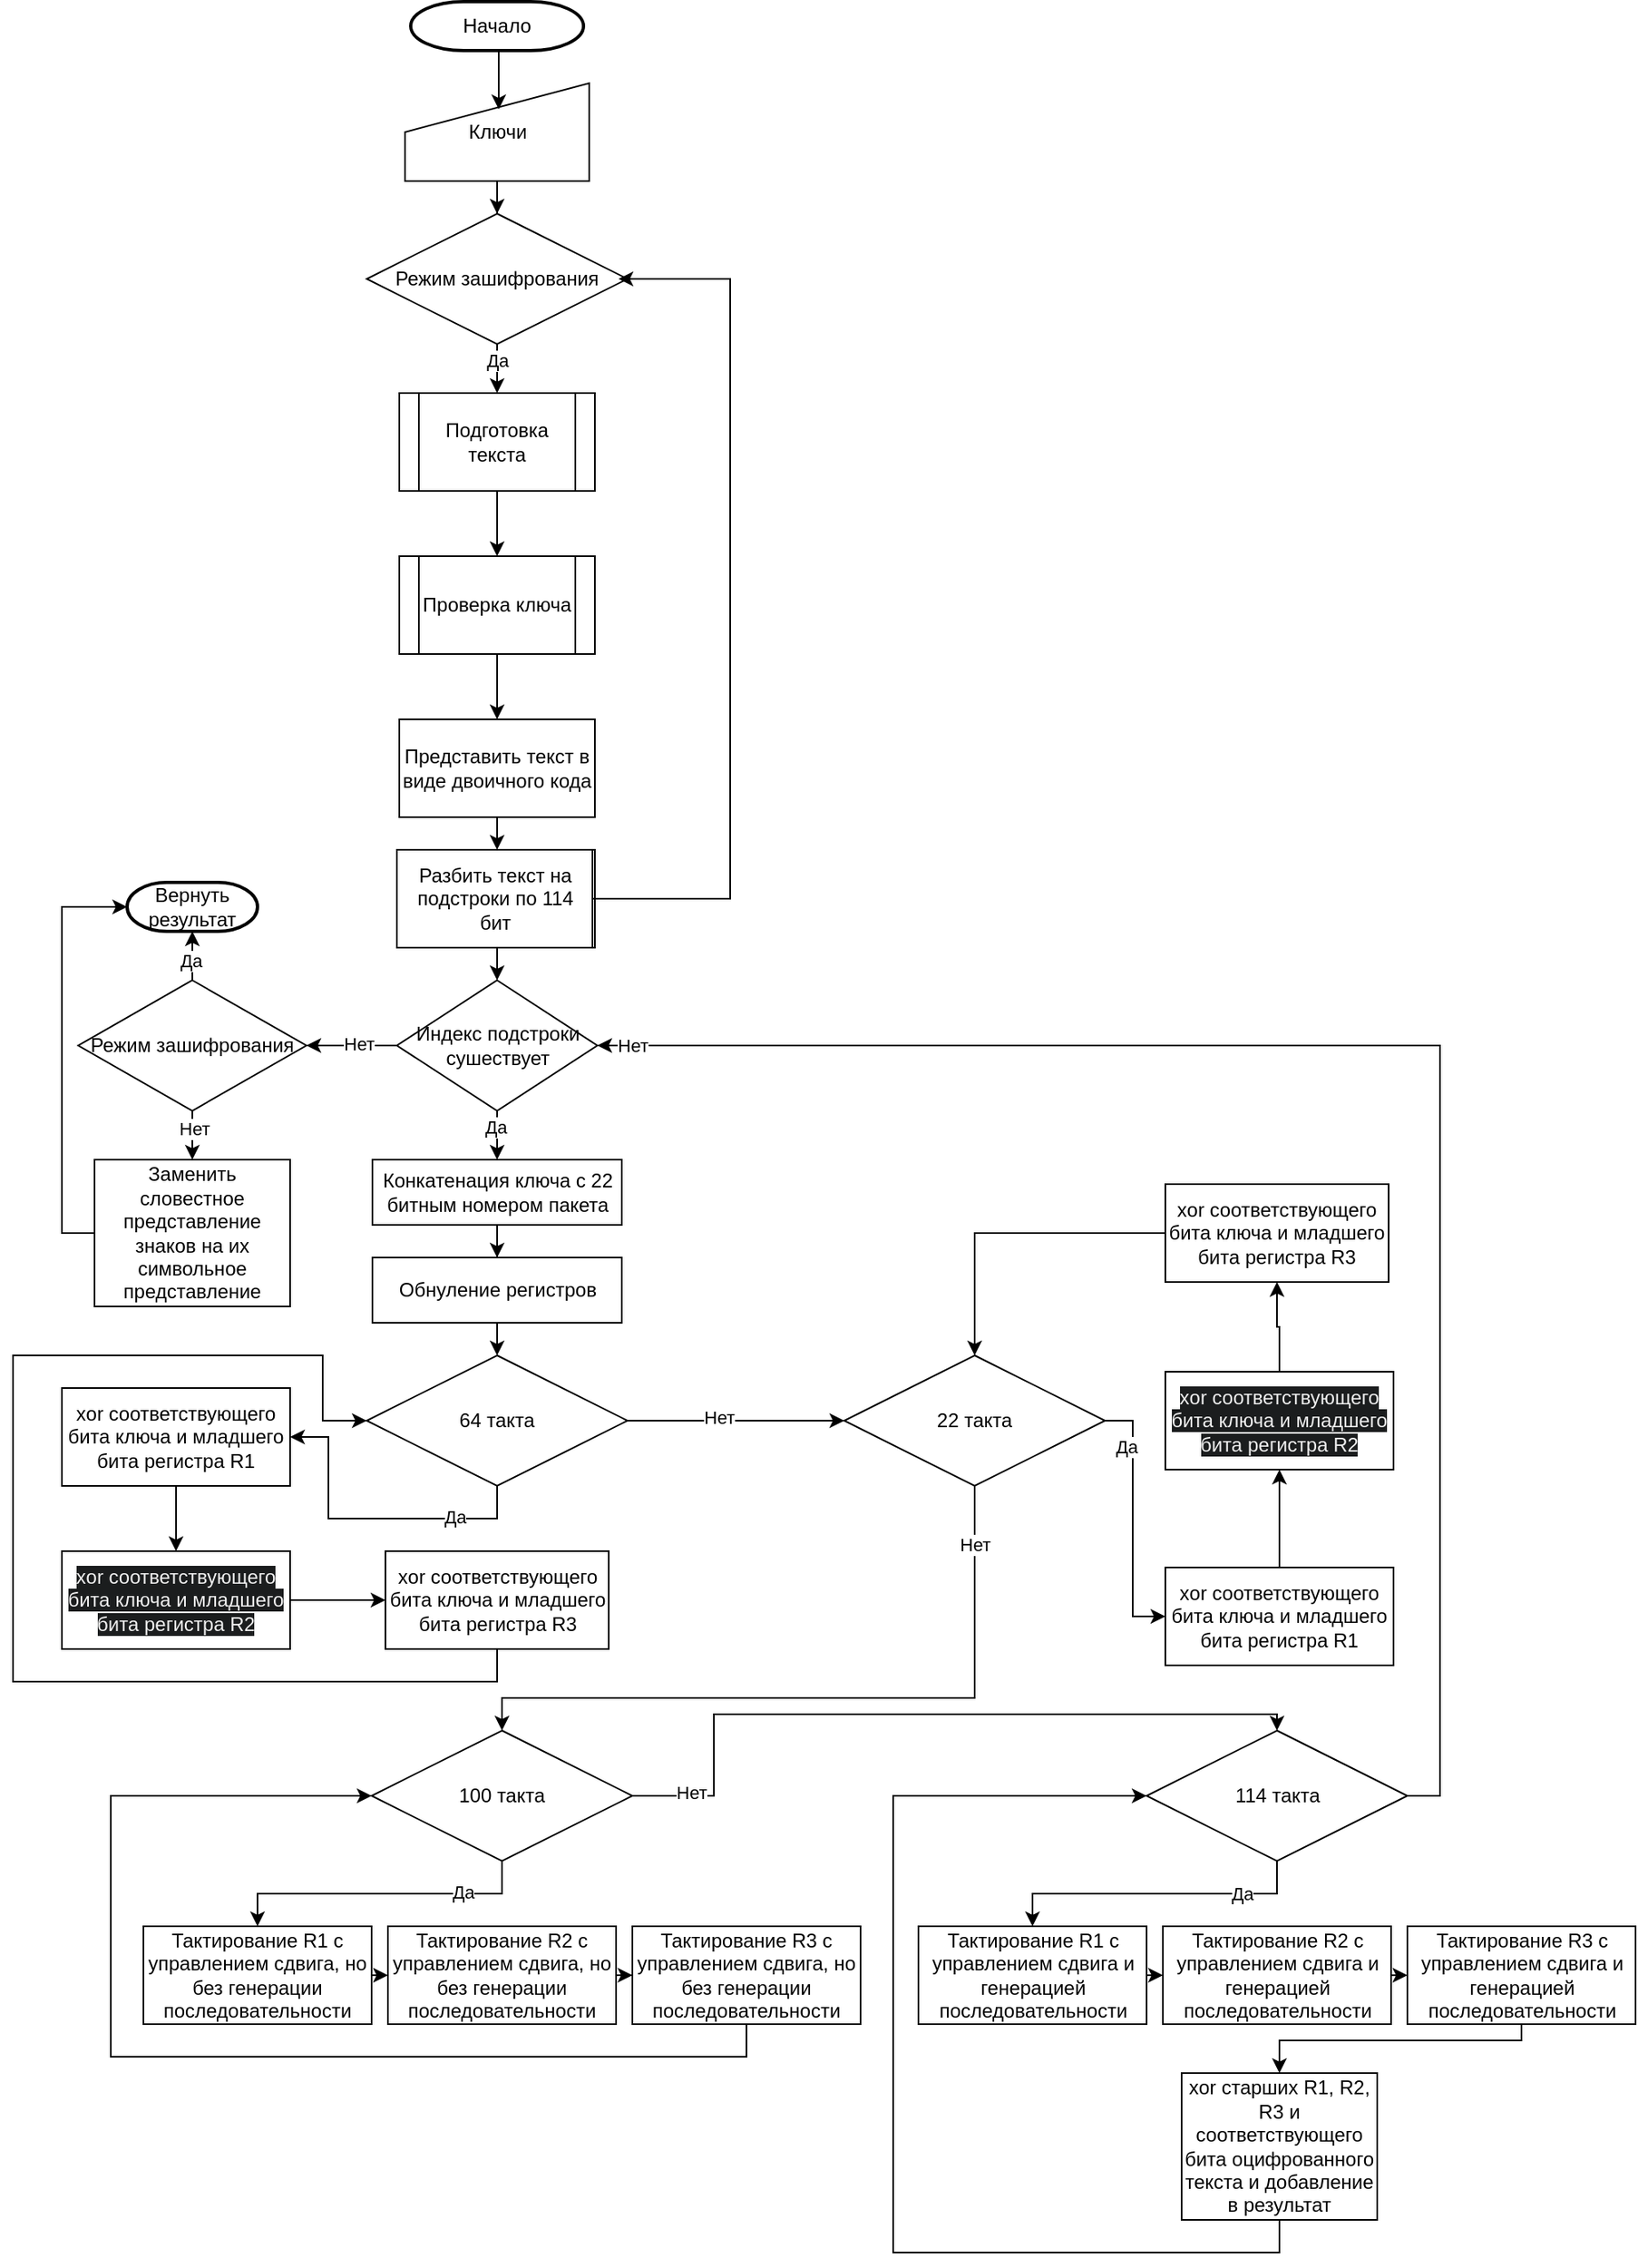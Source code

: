 <mxfile version="24.4.4" type="device">
  <diagram name="Страница — 1" id="scVqTPHX8vk5tw1YjdOx">
    <mxGraphModel dx="1434" dy="1885" grid="1" gridSize="10" guides="1" tooltips="1" connect="1" arrows="1" fold="1" page="1" pageScale="1" pageWidth="827" pageHeight="1169" math="0" shadow="0">
      <root>
        <mxCell id="0" />
        <mxCell id="1" parent="0" />
        <mxCell id="qlcgDjwSeP2GoSXmoH3u-1" value="Начало" style="strokeWidth=2;html=1;shape=mxgraph.flowchart.terminator;whiteSpace=wrap;" parent="1" vertex="1">
          <mxGeometry x="364" y="-110" width="106" height="30" as="geometry" />
        </mxCell>
        <mxCell id="qlcgDjwSeP2GoSXmoH3u-5" style="edgeStyle=orthogonalEdgeStyle;rounded=0;orthogonalLoop=1;jettySize=auto;html=1;exitX=0.5;exitY=1;exitDx=0;exitDy=0;" parent="1" source="qlcgDjwSeP2GoSXmoH3u-2" target="qlcgDjwSeP2GoSXmoH3u-4" edge="1">
          <mxGeometry relative="1" as="geometry" />
        </mxCell>
        <mxCell id="qlcgDjwSeP2GoSXmoH3u-2" value="Ключи" style="shape=manualInput;whiteSpace=wrap;html=1;" parent="1" vertex="1">
          <mxGeometry x="360.5" y="-60" width="113" height="60" as="geometry" />
        </mxCell>
        <mxCell id="qlcgDjwSeP2GoSXmoH3u-3" style="edgeStyle=orthogonalEdgeStyle;rounded=0;orthogonalLoop=1;jettySize=auto;html=1;exitX=0.5;exitY=1;exitDx=0;exitDy=0;exitPerimeter=0;entryX=0.509;entryY=0.267;entryDx=0;entryDy=0;entryPerimeter=0;" parent="1" source="qlcgDjwSeP2GoSXmoH3u-1" target="qlcgDjwSeP2GoSXmoH3u-2" edge="1">
          <mxGeometry relative="1" as="geometry" />
        </mxCell>
        <mxCell id="qlcgDjwSeP2GoSXmoH3u-7" style="edgeStyle=orthogonalEdgeStyle;rounded=0;orthogonalLoop=1;jettySize=auto;html=1;exitX=0.5;exitY=1;exitDx=0;exitDy=0;entryX=0.5;entryY=0;entryDx=0;entryDy=0;" parent="1" source="qlcgDjwSeP2GoSXmoH3u-4" target="qlcgDjwSeP2GoSXmoH3u-6" edge="1">
          <mxGeometry relative="1" as="geometry" />
        </mxCell>
        <mxCell id="qlcgDjwSeP2GoSXmoH3u-12" value="Да" style="edgeLabel;html=1;align=center;verticalAlign=middle;resizable=0;points=[];" parent="qlcgDjwSeP2GoSXmoH3u-7" vertex="1" connectable="0">
          <mxGeometry x="-0.333" relative="1" as="geometry">
            <mxPoint as="offset" />
          </mxGeometry>
        </mxCell>
        <mxCell id="qlcgDjwSeP2GoSXmoH3u-4" value="Режим зашифрования" style="rhombus;whiteSpace=wrap;html=1;" parent="1" vertex="1">
          <mxGeometry x="337" y="20" width="160" height="80" as="geometry" />
        </mxCell>
        <mxCell id="yQ52yVnwnGg3-klnq6Ig-3" style="edgeStyle=orthogonalEdgeStyle;rounded=0;orthogonalLoop=1;jettySize=auto;html=1;exitX=0.5;exitY=1;exitDx=0;exitDy=0;entryX=0.5;entryY=0;entryDx=0;entryDy=0;" edge="1" parent="1" source="qlcgDjwSeP2GoSXmoH3u-6" target="yQ52yVnwnGg3-klnq6Ig-2">
          <mxGeometry relative="1" as="geometry" />
        </mxCell>
        <mxCell id="qlcgDjwSeP2GoSXmoH3u-6" value="Подготовка текста" style="shape=process;whiteSpace=wrap;html=1;backgroundOutline=1;" parent="1" vertex="1">
          <mxGeometry x="357" y="130" width="120" height="60" as="geometry" />
        </mxCell>
        <mxCell id="qlcgDjwSeP2GoSXmoH3u-11" style="edgeStyle=orthogonalEdgeStyle;rounded=0;orthogonalLoop=1;jettySize=auto;html=1;exitX=0.5;exitY=1;exitDx=0;exitDy=0;entryX=0.5;entryY=0;entryDx=0;entryDy=0;" parent="1" source="qlcgDjwSeP2GoSXmoH3u-8" target="qlcgDjwSeP2GoSXmoH3u-10" edge="1">
          <mxGeometry relative="1" as="geometry" />
        </mxCell>
        <mxCell id="qlcgDjwSeP2GoSXmoH3u-8" value="Представить текст в виде двоичного кода" style="rounded=0;whiteSpace=wrap;html=1;" parent="1" vertex="1">
          <mxGeometry x="357" y="330" width="120" height="60" as="geometry" />
        </mxCell>
        <mxCell id="qlcgDjwSeP2GoSXmoH3u-26" style="edgeStyle=orthogonalEdgeStyle;rounded=0;orthogonalLoop=1;jettySize=auto;html=1;exitX=0.5;exitY=1;exitDx=0;exitDy=0;entryX=0.5;entryY=0;entryDx=0;entryDy=0;" parent="1" source="qlcgDjwSeP2GoSXmoH3u-10" target="qlcgDjwSeP2GoSXmoH3u-15" edge="1">
          <mxGeometry relative="1" as="geometry" />
        </mxCell>
        <mxCell id="qlcgDjwSeP2GoSXmoH3u-10" value="Разбить текст на подстроки по 114 бит" style="rounded=0;whiteSpace=wrap;html=1;" parent="1" vertex="1">
          <mxGeometry x="357" y="410" width="120" height="60" as="geometry" />
        </mxCell>
        <mxCell id="qlcgDjwSeP2GoSXmoH3u-24" style="edgeStyle=orthogonalEdgeStyle;rounded=0;orthogonalLoop=1;jettySize=auto;html=1;exitX=0;exitY=0.5;exitDx=0;exitDy=0;entryX=1;entryY=0.5;entryDx=0;entryDy=0;" parent="1" source="qlcgDjwSeP2GoSXmoH3u-15" target="qlcgDjwSeP2GoSXmoH3u-16" edge="1">
          <mxGeometry relative="1" as="geometry" />
        </mxCell>
        <mxCell id="qlcgDjwSeP2GoSXmoH3u-25" value="Нет" style="edgeLabel;html=1;align=center;verticalAlign=middle;resizable=0;points=[];" parent="qlcgDjwSeP2GoSXmoH3u-24" vertex="1" connectable="0">
          <mxGeometry x="-0.153" y="-1" relative="1" as="geometry">
            <mxPoint as="offset" />
          </mxGeometry>
        </mxCell>
        <mxCell id="qlcgDjwSeP2GoSXmoH3u-28" style="edgeStyle=orthogonalEdgeStyle;rounded=0;orthogonalLoop=1;jettySize=auto;html=1;exitX=0.5;exitY=1;exitDx=0;exitDy=0;entryX=0.5;entryY=0;entryDx=0;entryDy=0;" parent="1" source="qlcgDjwSeP2GoSXmoH3u-15" target="qlcgDjwSeP2GoSXmoH3u-27" edge="1">
          <mxGeometry relative="1" as="geometry" />
        </mxCell>
        <mxCell id="qlcgDjwSeP2GoSXmoH3u-29" value="Да" style="edgeLabel;html=1;align=center;verticalAlign=middle;resizable=0;points=[];" parent="qlcgDjwSeP2GoSXmoH3u-28" vertex="1" connectable="0">
          <mxGeometry x="-0.333" y="-1" relative="1" as="geometry">
            <mxPoint as="offset" />
          </mxGeometry>
        </mxCell>
        <mxCell id="qlcgDjwSeP2GoSXmoH3u-15" value="Индекс подстроки сушествует" style="rhombus;whiteSpace=wrap;html=1;" parent="1" vertex="1">
          <mxGeometry x="355.5" y="490" width="123" height="80" as="geometry" />
        </mxCell>
        <mxCell id="qlcgDjwSeP2GoSXmoH3u-21" style="edgeStyle=orthogonalEdgeStyle;rounded=0;orthogonalLoop=1;jettySize=auto;html=1;exitX=0.5;exitY=1;exitDx=0;exitDy=0;entryX=0.5;entryY=0;entryDx=0;entryDy=0;" parent="1" source="qlcgDjwSeP2GoSXmoH3u-16" target="qlcgDjwSeP2GoSXmoH3u-20" edge="1">
          <mxGeometry relative="1" as="geometry" />
        </mxCell>
        <mxCell id="qlcgDjwSeP2GoSXmoH3u-22" value="Нет" style="edgeLabel;html=1;align=center;verticalAlign=middle;resizable=0;points=[];" parent="qlcgDjwSeP2GoSXmoH3u-21" vertex="1" connectable="0">
          <mxGeometry x="-0.267" y="1" relative="1" as="geometry">
            <mxPoint as="offset" />
          </mxGeometry>
        </mxCell>
        <mxCell id="qlcgDjwSeP2GoSXmoH3u-16" value="Режим зашифрования" style="rhombus;whiteSpace=wrap;html=1;" parent="1" vertex="1">
          <mxGeometry x="160" y="490" width="140" height="80" as="geometry" />
        </mxCell>
        <mxCell id="qlcgDjwSeP2GoSXmoH3u-17" value="Вернуть результат" style="strokeWidth=2;html=1;shape=mxgraph.flowchart.terminator;whiteSpace=wrap;" parent="1" vertex="1">
          <mxGeometry x="190" y="430" width="80" height="30" as="geometry" />
        </mxCell>
        <mxCell id="qlcgDjwSeP2GoSXmoH3u-18" style="edgeStyle=orthogonalEdgeStyle;rounded=0;orthogonalLoop=1;jettySize=auto;html=1;exitX=0.5;exitY=0;exitDx=0;exitDy=0;entryX=0.5;entryY=1;entryDx=0;entryDy=0;entryPerimeter=0;" parent="1" source="qlcgDjwSeP2GoSXmoH3u-16" target="qlcgDjwSeP2GoSXmoH3u-17" edge="1">
          <mxGeometry relative="1" as="geometry" />
        </mxCell>
        <mxCell id="qlcgDjwSeP2GoSXmoH3u-19" value="Да" style="edgeLabel;html=1;align=center;verticalAlign=middle;resizable=0;points=[];" parent="qlcgDjwSeP2GoSXmoH3u-18" vertex="1" connectable="0">
          <mxGeometry x="-0.2" y="1" relative="1" as="geometry">
            <mxPoint as="offset" />
          </mxGeometry>
        </mxCell>
        <mxCell id="qlcgDjwSeP2GoSXmoH3u-20" value="Заменить словестное представление знаков на их символьное представление" style="rounded=0;whiteSpace=wrap;html=1;" parent="1" vertex="1">
          <mxGeometry x="170" y="600" width="120" height="90" as="geometry" />
        </mxCell>
        <mxCell id="qlcgDjwSeP2GoSXmoH3u-23" style="edgeStyle=orthogonalEdgeStyle;rounded=0;orthogonalLoop=1;jettySize=auto;html=1;exitX=0;exitY=0.5;exitDx=0;exitDy=0;entryX=0;entryY=0.5;entryDx=0;entryDy=0;entryPerimeter=0;" parent="1" source="qlcgDjwSeP2GoSXmoH3u-20" target="qlcgDjwSeP2GoSXmoH3u-17" edge="1">
          <mxGeometry relative="1" as="geometry" />
        </mxCell>
        <mxCell id="qlcgDjwSeP2GoSXmoH3u-91" style="edgeStyle=orthogonalEdgeStyle;rounded=0;orthogonalLoop=1;jettySize=auto;html=1;exitX=0.5;exitY=1;exitDx=0;exitDy=0;" parent="1" source="qlcgDjwSeP2GoSXmoH3u-27" target="qlcgDjwSeP2GoSXmoH3u-31" edge="1">
          <mxGeometry relative="1" as="geometry" />
        </mxCell>
        <mxCell id="qlcgDjwSeP2GoSXmoH3u-27" value="Конкатенация ключа с 22 битным номером пакета" style="rounded=0;whiteSpace=wrap;html=1;" parent="1" vertex="1">
          <mxGeometry x="340.5" y="600" width="153" height="40" as="geometry" />
        </mxCell>
        <mxCell id="yQ52yVnwnGg3-klnq6Ig-5" style="edgeStyle=orthogonalEdgeStyle;rounded=0;orthogonalLoop=1;jettySize=auto;html=1;exitX=1;exitY=0.5;exitDx=0;exitDy=0;entryX=1;entryY=0.5;entryDx=0;entryDy=0;" edge="1" parent="1">
          <mxGeometry relative="1" as="geometry">
            <mxPoint x="470" y="440" as="sourcePoint" />
            <mxPoint x="491.5" y="60" as="targetPoint" />
            <Array as="points">
              <mxPoint x="560" y="440" />
              <mxPoint x="560" y="60" />
            </Array>
          </mxGeometry>
        </mxCell>
        <mxCell id="qlcgDjwSeP2GoSXmoH3u-30" value="Разбить текст на подстроки по 114 бит" style="rounded=0;whiteSpace=wrap;html=1;" parent="1" vertex="1">
          <mxGeometry x="355.5" y="410" width="120" height="60" as="geometry" />
        </mxCell>
        <mxCell id="qlcgDjwSeP2GoSXmoH3u-92" style="edgeStyle=orthogonalEdgeStyle;rounded=0;orthogonalLoop=1;jettySize=auto;html=1;exitX=0.5;exitY=1;exitDx=0;exitDy=0;entryX=0.5;entryY=0;entryDx=0;entryDy=0;" parent="1" source="qlcgDjwSeP2GoSXmoH3u-31" target="qlcgDjwSeP2GoSXmoH3u-32" edge="1">
          <mxGeometry relative="1" as="geometry" />
        </mxCell>
        <mxCell id="qlcgDjwSeP2GoSXmoH3u-31" value="Обнуление регистров" style="rounded=0;whiteSpace=wrap;html=1;" parent="1" vertex="1">
          <mxGeometry x="340.5" y="660" width="153" height="40" as="geometry" />
        </mxCell>
        <mxCell id="qlcgDjwSeP2GoSXmoH3u-48" style="edgeStyle=orthogonalEdgeStyle;rounded=0;orthogonalLoop=1;jettySize=auto;html=1;exitX=1;exitY=0.5;exitDx=0;exitDy=0;entryX=0;entryY=0.5;entryDx=0;entryDy=0;" parent="1" source="qlcgDjwSeP2GoSXmoH3u-32" target="qlcgDjwSeP2GoSXmoH3u-47" edge="1">
          <mxGeometry relative="1" as="geometry" />
        </mxCell>
        <mxCell id="qlcgDjwSeP2GoSXmoH3u-49" value="Нет" style="edgeLabel;html=1;align=center;verticalAlign=middle;resizable=0;points=[];" parent="qlcgDjwSeP2GoSXmoH3u-48" vertex="1" connectable="0">
          <mxGeometry x="-0.158" y="2" relative="1" as="geometry">
            <mxPoint as="offset" />
          </mxGeometry>
        </mxCell>
        <mxCell id="yQ52yVnwnGg3-klnq6Ig-6" style="edgeStyle=orthogonalEdgeStyle;rounded=0;orthogonalLoop=1;jettySize=auto;html=1;exitX=0.5;exitY=1;exitDx=0;exitDy=0;entryX=1;entryY=0.5;entryDx=0;entryDy=0;" edge="1" parent="1" source="qlcgDjwSeP2GoSXmoH3u-32" target="qlcgDjwSeP2GoSXmoH3u-33">
          <mxGeometry relative="1" as="geometry" />
        </mxCell>
        <mxCell id="yQ52yVnwnGg3-klnq6Ig-7" value="Да" style="edgeLabel;html=1;align=center;verticalAlign=middle;resizable=0;points=[];" vertex="1" connectable="0" parent="yQ52yVnwnGg3-klnq6Ig-6">
          <mxGeometry x="-0.533" y="-1" relative="1" as="geometry">
            <mxPoint as="offset" />
          </mxGeometry>
        </mxCell>
        <mxCell id="qlcgDjwSeP2GoSXmoH3u-32" value="64 такта" style="rhombus;whiteSpace=wrap;html=1;" parent="1" vertex="1">
          <mxGeometry x="337" y="720" width="160" height="80" as="geometry" />
        </mxCell>
        <mxCell id="yQ52yVnwnGg3-klnq6Ig-8" style="edgeStyle=orthogonalEdgeStyle;rounded=0;orthogonalLoop=1;jettySize=auto;html=1;exitX=0.5;exitY=1;exitDx=0;exitDy=0;entryX=0.5;entryY=0;entryDx=0;entryDy=0;" edge="1" parent="1" source="qlcgDjwSeP2GoSXmoH3u-33" target="qlcgDjwSeP2GoSXmoH3u-35">
          <mxGeometry relative="1" as="geometry" />
        </mxCell>
        <mxCell id="qlcgDjwSeP2GoSXmoH3u-33" value="xor соответствующего бита ключа и младшего бита регистра R1" style="rounded=0;whiteSpace=wrap;html=1;" parent="1" vertex="1">
          <mxGeometry x="150" y="740" width="140" height="60" as="geometry" />
        </mxCell>
        <mxCell id="yQ52yVnwnGg3-klnq6Ig-9" style="edgeStyle=orthogonalEdgeStyle;rounded=0;orthogonalLoop=1;jettySize=auto;html=1;exitX=1;exitY=0.5;exitDx=0;exitDy=0;entryX=0;entryY=0.5;entryDx=0;entryDy=0;" edge="1" parent="1" source="qlcgDjwSeP2GoSXmoH3u-35" target="qlcgDjwSeP2GoSXmoH3u-36">
          <mxGeometry relative="1" as="geometry" />
        </mxCell>
        <mxCell id="qlcgDjwSeP2GoSXmoH3u-35" value="&lt;br&gt;&lt;span style=&quot;color: rgb(240, 240, 240); font-family: Helvetica; font-size: 12px; font-style: normal; font-variant-ligatures: normal; font-variant-caps: normal; font-weight: 400; letter-spacing: normal; orphans: 2; text-align: center; text-indent: 0px; text-transform: none; widows: 2; word-spacing: 0px; -webkit-text-stroke-width: 0px; white-space: normal; background-color: rgb(27, 29, 30); text-decoration-thickness: initial; text-decoration-style: initial; text-decoration-color: initial; display: inline !important; float: none;&quot;&gt;xor соответствующего бита ключа и младшего бита регистра R2&lt;/span&gt;&lt;div&gt;&lt;br/&gt;&lt;/div&gt;" style="rounded=0;whiteSpace=wrap;html=1;" parent="1" vertex="1">
          <mxGeometry x="150" y="840" width="140" height="60" as="geometry" />
        </mxCell>
        <mxCell id="yQ52yVnwnGg3-klnq6Ig-10" style="edgeStyle=orthogonalEdgeStyle;rounded=0;orthogonalLoop=1;jettySize=auto;html=1;exitX=0.5;exitY=1;exitDx=0;exitDy=0;entryX=0;entryY=0.5;entryDx=0;entryDy=0;" edge="1" parent="1" source="qlcgDjwSeP2GoSXmoH3u-36" target="qlcgDjwSeP2GoSXmoH3u-32">
          <mxGeometry relative="1" as="geometry">
            <Array as="points">
              <mxPoint x="417" y="920" />
              <mxPoint x="120" y="920" />
              <mxPoint x="120" y="720" />
              <mxPoint x="310" y="720" />
              <mxPoint x="310" y="760" />
            </Array>
          </mxGeometry>
        </mxCell>
        <mxCell id="qlcgDjwSeP2GoSXmoH3u-36" value="xor соответствующего бита ключа и младшего бита регистра R3" style="rounded=0;whiteSpace=wrap;html=1;" parent="1" vertex="1">
          <mxGeometry x="348.5" y="840" width="137" height="60" as="geometry" />
        </mxCell>
        <mxCell id="qlcgDjwSeP2GoSXmoH3u-69" style="edgeStyle=orthogonalEdgeStyle;rounded=0;orthogonalLoop=1;jettySize=auto;html=1;exitX=0.5;exitY=1;exitDx=0;exitDy=0;entryX=0.5;entryY=0;entryDx=0;entryDy=0;" parent="1" source="qlcgDjwSeP2GoSXmoH3u-47" target="qlcgDjwSeP2GoSXmoH3u-61" edge="1">
          <mxGeometry relative="1" as="geometry">
            <Array as="points">
              <mxPoint x="710" y="930" />
              <mxPoint x="420" y="930" />
            </Array>
          </mxGeometry>
        </mxCell>
        <mxCell id="qlcgDjwSeP2GoSXmoH3u-70" value="Нет" style="edgeLabel;html=1;align=center;verticalAlign=middle;resizable=0;points=[];" parent="qlcgDjwSeP2GoSXmoH3u-69" vertex="1" connectable="0">
          <mxGeometry x="-0.838" relative="1" as="geometry">
            <mxPoint as="offset" />
          </mxGeometry>
        </mxCell>
        <mxCell id="yQ52yVnwnGg3-klnq6Ig-11" style="edgeStyle=orthogonalEdgeStyle;rounded=0;orthogonalLoop=1;jettySize=auto;html=1;exitX=1;exitY=0.5;exitDx=0;exitDy=0;entryX=0;entryY=0.5;entryDx=0;entryDy=0;" edge="1" parent="1" source="qlcgDjwSeP2GoSXmoH3u-47" target="qlcgDjwSeP2GoSXmoH3u-50">
          <mxGeometry relative="1" as="geometry">
            <Array as="points">
              <mxPoint x="807" y="760" />
              <mxPoint x="807" y="880" />
            </Array>
          </mxGeometry>
        </mxCell>
        <mxCell id="yQ52yVnwnGg3-klnq6Ig-12" value="Да" style="edgeLabel;html=1;align=center;verticalAlign=middle;resizable=0;points=[];" vertex="1" connectable="0" parent="yQ52yVnwnGg3-klnq6Ig-11">
          <mxGeometry x="-0.58" y="-4" relative="1" as="geometry">
            <mxPoint as="offset" />
          </mxGeometry>
        </mxCell>
        <mxCell id="qlcgDjwSeP2GoSXmoH3u-47" value="22 такта" style="rhombus;whiteSpace=wrap;html=1;" parent="1" vertex="1">
          <mxGeometry x="630" y="720" width="160" height="80" as="geometry" />
        </mxCell>
        <mxCell id="yQ52yVnwnGg3-klnq6Ig-13" style="edgeStyle=orthogonalEdgeStyle;rounded=0;orthogonalLoop=1;jettySize=auto;html=1;exitX=0.5;exitY=0;exitDx=0;exitDy=0;" edge="1" parent="1" source="qlcgDjwSeP2GoSXmoH3u-50" target="qlcgDjwSeP2GoSXmoH3u-51">
          <mxGeometry relative="1" as="geometry" />
        </mxCell>
        <mxCell id="qlcgDjwSeP2GoSXmoH3u-50" value="xor соответствующего бита ключа и младшего бита регистра R1" style="rounded=0;whiteSpace=wrap;html=1;" parent="1" vertex="1">
          <mxGeometry x="827" y="850" width="140" height="60" as="geometry" />
        </mxCell>
        <mxCell id="yQ52yVnwnGg3-klnq6Ig-14" style="edgeStyle=orthogonalEdgeStyle;rounded=0;orthogonalLoop=1;jettySize=auto;html=1;exitX=0.5;exitY=0;exitDx=0;exitDy=0;entryX=0.5;entryY=1;entryDx=0;entryDy=0;" edge="1" parent="1" source="qlcgDjwSeP2GoSXmoH3u-51" target="qlcgDjwSeP2GoSXmoH3u-52">
          <mxGeometry relative="1" as="geometry" />
        </mxCell>
        <mxCell id="qlcgDjwSeP2GoSXmoH3u-51" value="&lt;br&gt;&lt;span style=&quot;color: rgb(240, 240, 240); font-family: Helvetica; font-size: 12px; font-style: normal; font-variant-ligatures: normal; font-variant-caps: normal; font-weight: 400; letter-spacing: normal; orphans: 2; text-align: center; text-indent: 0px; text-transform: none; widows: 2; word-spacing: 0px; -webkit-text-stroke-width: 0px; white-space: normal; background-color: rgb(27, 29, 30); text-decoration-thickness: initial; text-decoration-style: initial; text-decoration-color: initial; display: inline !important; float: none;&quot;&gt;xor соответствующего бита ключа и младшего бита регистра R2&lt;/span&gt;&lt;div&gt;&lt;br/&gt;&lt;/div&gt;" style="rounded=0;whiteSpace=wrap;html=1;" parent="1" vertex="1">
          <mxGeometry x="827" y="730" width="140" height="60" as="geometry" />
        </mxCell>
        <mxCell id="yQ52yVnwnGg3-klnq6Ig-15" style="edgeStyle=orthogonalEdgeStyle;rounded=0;orthogonalLoop=1;jettySize=auto;html=1;exitX=0;exitY=0.5;exitDx=0;exitDy=0;entryX=0.5;entryY=0;entryDx=0;entryDy=0;" edge="1" parent="1" source="qlcgDjwSeP2GoSXmoH3u-52" target="qlcgDjwSeP2GoSXmoH3u-47">
          <mxGeometry relative="1" as="geometry" />
        </mxCell>
        <mxCell id="qlcgDjwSeP2GoSXmoH3u-52" value="xor соответствующего бита ключа и младшего бита регистра R3" style="rounded=0;whiteSpace=wrap;html=1;" parent="1" vertex="1">
          <mxGeometry x="827" y="615" width="137" height="60" as="geometry" />
        </mxCell>
        <mxCell id="qlcgDjwSeP2GoSXmoH3u-75" style="edgeStyle=orthogonalEdgeStyle;rounded=0;orthogonalLoop=1;jettySize=auto;html=1;exitX=1;exitY=0.5;exitDx=0;exitDy=0;entryX=0.5;entryY=0;entryDx=0;entryDy=0;" parent="1" source="qlcgDjwSeP2GoSXmoH3u-61" target="qlcgDjwSeP2GoSXmoH3u-74" edge="1">
          <mxGeometry relative="1" as="geometry">
            <Array as="points">
              <mxPoint x="550" y="990" />
              <mxPoint x="550" y="940" />
              <mxPoint x="896" y="940" />
            </Array>
          </mxGeometry>
        </mxCell>
        <mxCell id="qlcgDjwSeP2GoSXmoH3u-76" value="Нет" style="edgeLabel;html=1;align=center;verticalAlign=middle;resizable=0;points=[];" parent="qlcgDjwSeP2GoSXmoH3u-75" vertex="1" connectable="0">
          <mxGeometry x="-0.842" y="2" relative="1" as="geometry">
            <mxPoint as="offset" />
          </mxGeometry>
        </mxCell>
        <mxCell id="yQ52yVnwnGg3-klnq6Ig-16" style="edgeStyle=orthogonalEdgeStyle;rounded=0;orthogonalLoop=1;jettySize=auto;html=1;exitX=0.5;exitY=1;exitDx=0;exitDy=0;entryX=0.5;entryY=0;entryDx=0;entryDy=0;" edge="1" parent="1" source="qlcgDjwSeP2GoSXmoH3u-61" target="qlcgDjwSeP2GoSXmoH3u-62">
          <mxGeometry relative="1" as="geometry" />
        </mxCell>
        <mxCell id="yQ52yVnwnGg3-klnq6Ig-17" value="Да" style="edgeLabel;html=1;align=center;verticalAlign=middle;resizable=0;points=[];" vertex="1" connectable="0" parent="yQ52yVnwnGg3-klnq6Ig-16">
          <mxGeometry x="-0.537" y="-1" relative="1" as="geometry">
            <mxPoint as="offset" />
          </mxGeometry>
        </mxCell>
        <mxCell id="qlcgDjwSeP2GoSXmoH3u-61" value="100 такта" style="rhombus;whiteSpace=wrap;html=1;" parent="1" vertex="1">
          <mxGeometry x="340" y="950" width="160" height="80" as="geometry" />
        </mxCell>
        <mxCell id="yQ52yVnwnGg3-klnq6Ig-18" style="edgeStyle=orthogonalEdgeStyle;rounded=0;orthogonalLoop=1;jettySize=auto;html=1;exitX=1;exitY=0.5;exitDx=0;exitDy=0;entryX=0;entryY=0.5;entryDx=0;entryDy=0;" edge="1" parent="1" source="qlcgDjwSeP2GoSXmoH3u-62" target="qlcgDjwSeP2GoSXmoH3u-63">
          <mxGeometry relative="1" as="geometry" />
        </mxCell>
        <mxCell id="qlcgDjwSeP2GoSXmoH3u-62" value="Тактирование R1 с управлением сдвига, но без генерации последовательности" style="rounded=0;whiteSpace=wrap;html=1;" parent="1" vertex="1">
          <mxGeometry x="200" y="1070" width="140" height="60" as="geometry" />
        </mxCell>
        <mxCell id="yQ52yVnwnGg3-klnq6Ig-19" style="edgeStyle=orthogonalEdgeStyle;rounded=0;orthogonalLoop=1;jettySize=auto;html=1;exitX=1;exitY=0.5;exitDx=0;exitDy=0;" edge="1" parent="1" source="qlcgDjwSeP2GoSXmoH3u-63" target="qlcgDjwSeP2GoSXmoH3u-64">
          <mxGeometry relative="1" as="geometry" />
        </mxCell>
        <mxCell id="qlcgDjwSeP2GoSXmoH3u-63" value="Тактирование R2 с управлением сдвига, но без генерации последовательности" style="rounded=0;whiteSpace=wrap;html=1;" parent="1" vertex="1">
          <mxGeometry x="350" y="1070" width="140" height="60" as="geometry" />
        </mxCell>
        <mxCell id="yQ52yVnwnGg3-klnq6Ig-20" style="edgeStyle=orthogonalEdgeStyle;rounded=0;orthogonalLoop=1;jettySize=auto;html=1;exitX=0.5;exitY=1;exitDx=0;exitDy=0;entryX=0;entryY=0.5;entryDx=0;entryDy=0;" edge="1" parent="1" source="qlcgDjwSeP2GoSXmoH3u-64" target="qlcgDjwSeP2GoSXmoH3u-61">
          <mxGeometry relative="1" as="geometry">
            <Array as="points">
              <mxPoint x="570" y="1150" />
              <mxPoint x="180" y="1150" />
              <mxPoint x="180" y="990" />
            </Array>
          </mxGeometry>
        </mxCell>
        <mxCell id="qlcgDjwSeP2GoSXmoH3u-64" value="Тактирование R3 с управлением сдвига, но без генерации последовательности" style="rounded=0;whiteSpace=wrap;html=1;" parent="1" vertex="1">
          <mxGeometry x="500" y="1070" width="140" height="60" as="geometry" />
        </mxCell>
        <mxCell id="qlcgDjwSeP2GoSXmoH3u-89" style="edgeStyle=orthogonalEdgeStyle;rounded=0;orthogonalLoop=1;jettySize=auto;html=1;exitX=1;exitY=0.5;exitDx=0;exitDy=0;entryX=1;entryY=0.5;entryDx=0;entryDy=0;" parent="1" source="qlcgDjwSeP2GoSXmoH3u-74" target="qlcgDjwSeP2GoSXmoH3u-15" edge="1">
          <mxGeometry relative="1" as="geometry" />
        </mxCell>
        <mxCell id="qlcgDjwSeP2GoSXmoH3u-90" value="Нет" style="edgeLabel;html=1;align=center;verticalAlign=middle;resizable=0;points=[];" parent="qlcgDjwSeP2GoSXmoH3u-89" vertex="1" connectable="0">
          <mxGeometry x="0.959" relative="1" as="geometry">
            <mxPoint x="1" as="offset" />
          </mxGeometry>
        </mxCell>
        <mxCell id="yQ52yVnwnGg3-klnq6Ig-21" style="edgeStyle=orthogonalEdgeStyle;rounded=0;orthogonalLoop=1;jettySize=auto;html=1;exitX=0.5;exitY=1;exitDx=0;exitDy=0;entryX=0.5;entryY=0;entryDx=0;entryDy=0;" edge="1" parent="1" source="qlcgDjwSeP2GoSXmoH3u-74" target="qlcgDjwSeP2GoSXmoH3u-77">
          <mxGeometry relative="1" as="geometry" />
        </mxCell>
        <mxCell id="yQ52yVnwnGg3-klnq6Ig-22" value="Да" style="edgeLabel;html=1;align=center;verticalAlign=middle;resizable=0;points=[];" vertex="1" connectable="0" parent="yQ52yVnwnGg3-klnq6Ig-21">
          <mxGeometry x="-0.563" relative="1" as="geometry">
            <mxPoint as="offset" />
          </mxGeometry>
        </mxCell>
        <mxCell id="qlcgDjwSeP2GoSXmoH3u-74" value="114 такта" style="rhombus;whiteSpace=wrap;html=1;" parent="1" vertex="1">
          <mxGeometry x="815.5" y="950" width="160" height="80" as="geometry" />
        </mxCell>
        <mxCell id="yQ52yVnwnGg3-klnq6Ig-23" style="edgeStyle=orthogonalEdgeStyle;rounded=0;orthogonalLoop=1;jettySize=auto;html=1;exitX=1;exitY=0.5;exitDx=0;exitDy=0;entryX=0;entryY=0.5;entryDx=0;entryDy=0;" edge="1" parent="1" source="qlcgDjwSeP2GoSXmoH3u-77" target="qlcgDjwSeP2GoSXmoH3u-78">
          <mxGeometry relative="1" as="geometry" />
        </mxCell>
        <mxCell id="qlcgDjwSeP2GoSXmoH3u-77" value="Тактирование R1 с управлением сдвига и генерацией последовательности" style="rounded=0;whiteSpace=wrap;html=1;" parent="1" vertex="1">
          <mxGeometry x="675.5" y="1070" width="140" height="60" as="geometry" />
        </mxCell>
        <mxCell id="yQ52yVnwnGg3-klnq6Ig-24" style="edgeStyle=orthogonalEdgeStyle;rounded=0;orthogonalLoop=1;jettySize=auto;html=1;exitX=1;exitY=0.5;exitDx=0;exitDy=0;entryX=0;entryY=0.5;entryDx=0;entryDy=0;" edge="1" parent="1" source="qlcgDjwSeP2GoSXmoH3u-78" target="qlcgDjwSeP2GoSXmoH3u-79">
          <mxGeometry relative="1" as="geometry" />
        </mxCell>
        <mxCell id="qlcgDjwSeP2GoSXmoH3u-78" value="Тактирование R2 с управлением сдвига и генерацией последовательности" style="rounded=0;whiteSpace=wrap;html=1;" parent="1" vertex="1">
          <mxGeometry x="825.5" y="1070" width="140" height="60" as="geometry" />
        </mxCell>
        <mxCell id="yQ52yVnwnGg3-klnq6Ig-25" style="edgeStyle=orthogonalEdgeStyle;rounded=0;orthogonalLoop=1;jettySize=auto;html=1;exitX=0.5;exitY=1;exitDx=0;exitDy=0;entryX=0.5;entryY=0;entryDx=0;entryDy=0;" edge="1" parent="1" source="qlcgDjwSeP2GoSXmoH3u-79" target="qlcgDjwSeP2GoSXmoH3u-84">
          <mxGeometry relative="1" as="geometry">
            <Array as="points">
              <mxPoint x="1046" y="1140" />
              <mxPoint x="897" y="1140" />
            </Array>
          </mxGeometry>
        </mxCell>
        <mxCell id="qlcgDjwSeP2GoSXmoH3u-79" value="Тактирование R3 с управлением сдвига и генерацией последовательности" style="rounded=0;whiteSpace=wrap;html=1;" parent="1" vertex="1">
          <mxGeometry x="975.5" y="1070" width="140" height="60" as="geometry" />
        </mxCell>
        <mxCell id="qlcgDjwSeP2GoSXmoH3u-88" style="edgeStyle=orthogonalEdgeStyle;rounded=0;orthogonalLoop=1;jettySize=auto;html=1;exitX=0.5;exitY=1;exitDx=0;exitDy=0;entryX=0;entryY=0.5;entryDx=0;entryDy=0;" parent="1" source="qlcgDjwSeP2GoSXmoH3u-84" target="qlcgDjwSeP2GoSXmoH3u-74" edge="1">
          <mxGeometry relative="1" as="geometry">
            <Array as="points">
              <mxPoint x="897" y="1270" />
              <mxPoint x="660" y="1270" />
              <mxPoint x="660" y="990" />
            </Array>
          </mxGeometry>
        </mxCell>
        <mxCell id="qlcgDjwSeP2GoSXmoH3u-84" value="xor старших R1, R2, R3 и соответствующего бита оцифрованного текста и добавление в результат" style="rounded=0;whiteSpace=wrap;html=1;" parent="1" vertex="1">
          <mxGeometry x="837" y="1160" width="120" height="90" as="geometry" />
        </mxCell>
        <mxCell id="yQ52yVnwnGg3-klnq6Ig-4" style="edgeStyle=orthogonalEdgeStyle;rounded=0;orthogonalLoop=1;jettySize=auto;html=1;exitX=0.5;exitY=1;exitDx=0;exitDy=0;entryX=0.5;entryY=0;entryDx=0;entryDy=0;" edge="1" parent="1" source="yQ52yVnwnGg3-klnq6Ig-2" target="qlcgDjwSeP2GoSXmoH3u-8">
          <mxGeometry relative="1" as="geometry" />
        </mxCell>
        <mxCell id="yQ52yVnwnGg3-klnq6Ig-2" value="Проверка ключа" style="shape=process;whiteSpace=wrap;html=1;backgroundOutline=1;" vertex="1" parent="1">
          <mxGeometry x="357" y="230" width="120" height="60" as="geometry" />
        </mxCell>
      </root>
    </mxGraphModel>
  </diagram>
</mxfile>
